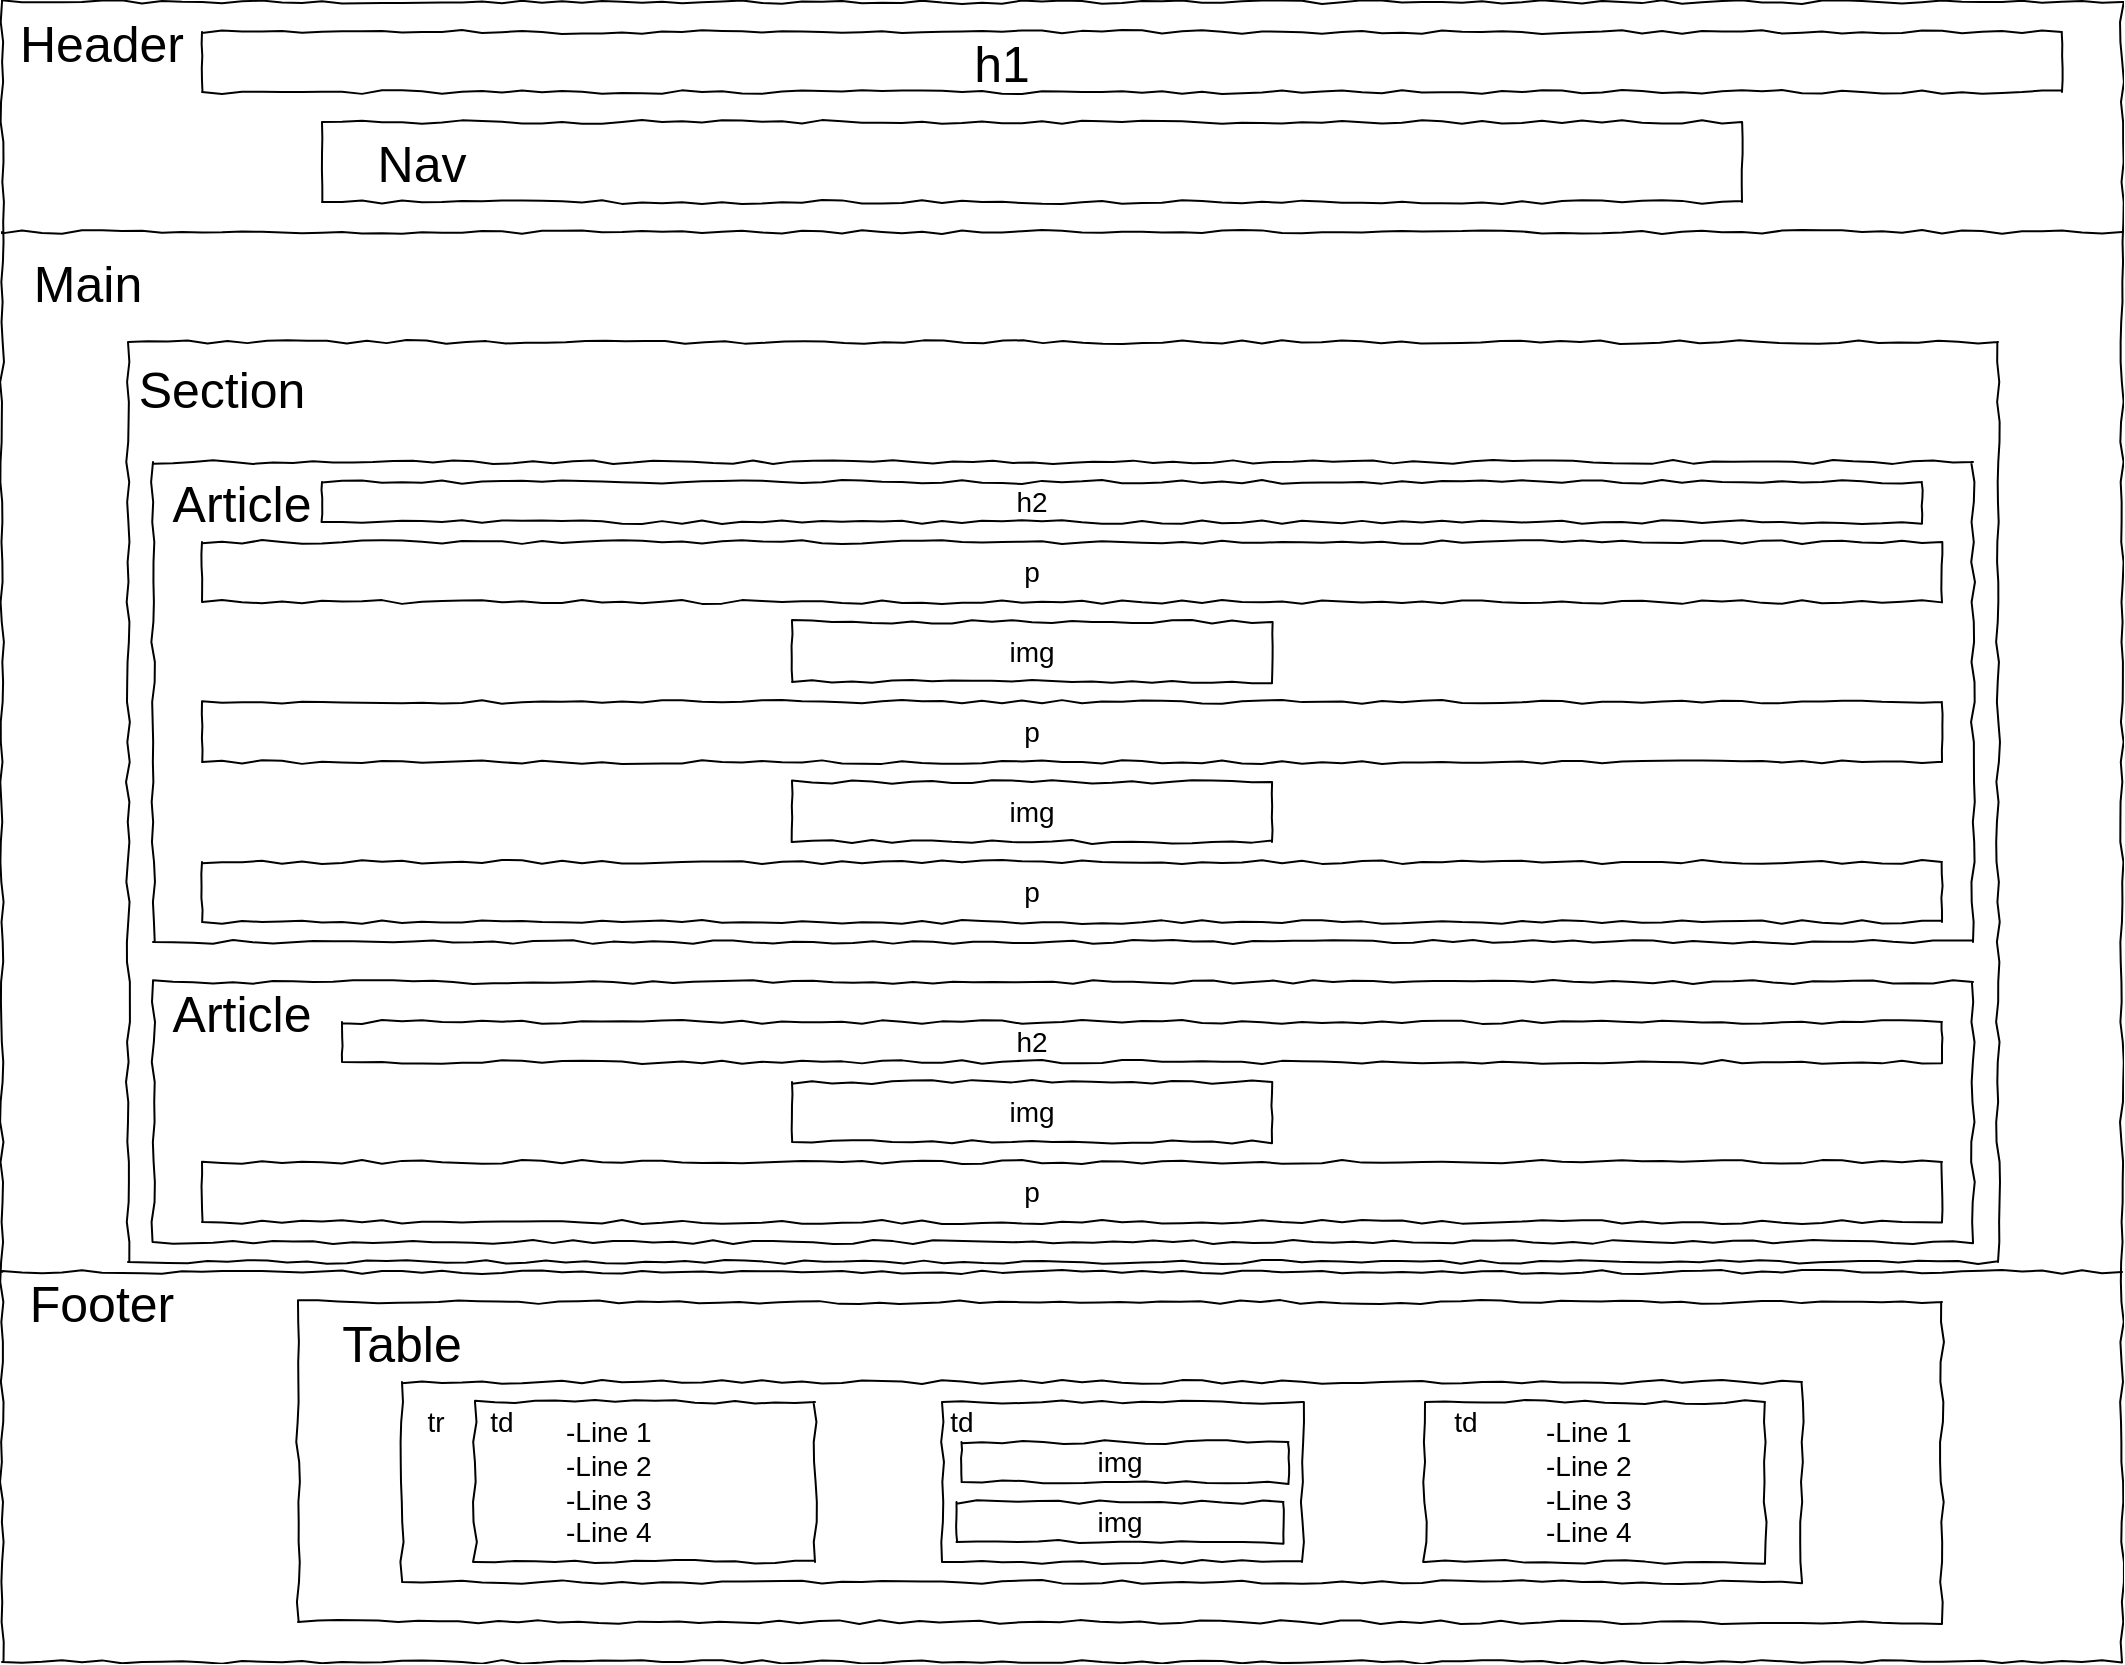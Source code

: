 <mxfile version="13.8.8" type="device"><diagram name="Page-1" id="03018318-947c-dd8e-b7a3-06fadd420f32"><mxGraphModel dx="1673" dy="898" grid="1" gridSize="10" guides="1" tooltips="1" connect="1" arrows="1" fold="1" page="1" pageScale="1" pageWidth="1100" pageHeight="850" background="#ffffff" math="0" shadow="0"><root><mxCell id="0"/><mxCell id="1" parent="0"/><mxCell id="IN-h6vtjhI4JrwCYyS2N-95" value="" style="whiteSpace=wrap;html=1;rounded=0;shadow=0;labelBackgroundColor=none;strokeWidth=1;fillColor=none;fontFamily=Verdana;fontSize=12;align=center;verticalAlign=top;spacing=10;comic=1;" vertex="1" parent="1"><mxGeometry x="490" y="710" width="180" height="80" as="geometry"/></mxCell><mxCell id="677b7b8949515195-1" value="" style="whiteSpace=wrap;html=1;rounded=0;shadow=0;labelBackgroundColor=none;strokeColor=#000000;strokeWidth=1;fillColor=none;fontFamily=Verdana;fontSize=12;fontColor=#000000;align=center;comic=1;" parent="1" vertex="1"><mxGeometry x="20" y="10" width="1060" height="830" as="geometry"/></mxCell><mxCell id="IN-h6vtjhI4JrwCYyS2N-55" value="" style="whiteSpace=wrap;html=1;rounded=0;shadow=0;labelBackgroundColor=none;strokeWidth=1;fillColor=none;fontFamily=Verdana;fontSize=12;align=center;verticalAlign=top;spacing=10;comic=1;" vertex="1" parent="1"><mxGeometry x="168" y="660" width="822" height="160" as="geometry"/></mxCell><mxCell id="IN-h6vtjhI4JrwCYyS2N-65" value="" style="whiteSpace=wrap;html=1;rounded=0;shadow=0;labelBackgroundColor=none;strokeWidth=1;fillColor=none;fontFamily=Verdana;fontSize=12;align=center;verticalAlign=top;spacing=10;comic=1;" vertex="1" parent="1"><mxGeometry x="220" y="700" width="700" height="100" as="geometry"/></mxCell><mxCell id="IN-h6vtjhI4JrwCYyS2N-27" value="" style="whiteSpace=wrap;html=1;rounded=0;shadow=0;labelBackgroundColor=none;strokeWidth=1;fillColor=none;fontFamily=Verdana;fontSize=12;align=center;verticalAlign=top;spacing=10;comic=1;" vertex="1" parent="1"><mxGeometry x="83" y="180" width="935" height="460" as="geometry"/></mxCell><mxCell id="677b7b8949515195-9" value="" style="line;strokeWidth=1;html=1;rounded=0;shadow=0;labelBackgroundColor=none;fillColor=none;fontFamily=Verdana;fontSize=14;fontColor=#000000;align=center;comic=1;" parent="1" vertex="1"><mxGeometry x="20" y="120" width="1060" height="10" as="geometry"/></mxCell><mxCell id="677b7b8949515195-15" value="" style="whiteSpace=wrap;html=1;rounded=0;shadow=0;labelBackgroundColor=none;strokeWidth=1;fillColor=none;fontFamily=Verdana;fontSize=12;align=center;verticalAlign=top;spacing=10;comic=1;" parent="1" vertex="1"><mxGeometry x="180" y="70" width="710" height="40" as="geometry"/></mxCell><mxCell id="IN-h6vtjhI4JrwCYyS2N-5" value="" style="whiteSpace=wrap;html=1;rounded=0;shadow=0;labelBackgroundColor=none;strokeWidth=1;fillColor=none;fontFamily=Verdana;fontSize=12;align=center;verticalAlign=top;spacing=10;comic=1;" vertex="1" parent="1"><mxGeometry x="95.5" y="240" width="910" height="240" as="geometry"/></mxCell><mxCell id="IN-h6vtjhI4JrwCYyS2N-24" value="Header" style="text;html=1;strokeColor=none;fillColor=none;align=center;verticalAlign=middle;whiteSpace=wrap;rounded=0;fontSize=25;" vertex="1" parent="1"><mxGeometry x="50" y="20" width="40" height="20" as="geometry"/></mxCell><mxCell id="IN-h6vtjhI4JrwCYyS2N-28" value="Nav" style="text;html=1;strokeColor=none;fillColor=none;align=center;verticalAlign=middle;whiteSpace=wrap;rounded=0;fontSize=25;" vertex="1" parent="1"><mxGeometry x="210" y="80" width="40" height="20" as="geometry"/></mxCell><mxCell id="IN-h6vtjhI4JrwCYyS2N-29" value="h1" style="text;html=1;strokeColor=none;fillColor=none;align=center;verticalAlign=middle;whiteSpace=wrap;rounded=0;fontSize=25;" vertex="1" parent="1"><mxGeometry x="500" y="30" width="40" height="20" as="geometry"/></mxCell><mxCell id="IN-h6vtjhI4JrwCYyS2N-31" value="" style="whiteSpace=wrap;html=1;rounded=0;shadow=0;labelBackgroundColor=none;strokeWidth=1;fillColor=none;fontFamily=Verdana;fontSize=12;align=center;verticalAlign=top;spacing=10;comic=1;" vertex="1" parent="1"><mxGeometry x="95.5" y="500" width="910" height="130" as="geometry"/></mxCell><mxCell id="IN-h6vtjhI4JrwCYyS2N-32" value="Main" style="text;html=1;strokeColor=none;fillColor=none;align=center;verticalAlign=middle;whiteSpace=wrap;rounded=0;fontSize=25;" vertex="1" parent="1"><mxGeometry x="43" y="140" width="40" height="20" as="geometry"/></mxCell><mxCell id="IN-h6vtjhI4JrwCYyS2N-33" value="Section" style="text;html=1;strokeColor=none;fillColor=none;align=center;verticalAlign=middle;whiteSpace=wrap;rounded=0;fontSize=25;" vertex="1" parent="1"><mxGeometry x="110" y="193" width="40" height="20" as="geometry"/></mxCell><mxCell id="IN-h6vtjhI4JrwCYyS2N-34" value="Article" style="text;html=1;strokeColor=none;fillColor=none;align=center;verticalAlign=middle;whiteSpace=wrap;rounded=0;fontSize=25;" vertex="1" parent="1"><mxGeometry x="120" y="250" width="40" height="20" as="geometry"/></mxCell><mxCell id="IN-h6vtjhI4JrwCYyS2N-35" value="Article" style="text;html=1;strokeColor=none;fillColor=none;align=center;verticalAlign=middle;whiteSpace=wrap;rounded=0;fontSize=25;" vertex="1" parent="1"><mxGeometry x="120" y="505" width="40" height="20" as="geometry"/></mxCell><mxCell id="IN-h6vtjhI4JrwCYyS2N-38" value="" style="whiteSpace=wrap;html=1;rounded=0;shadow=0;labelBackgroundColor=none;strokeWidth=1;fillColor=none;fontFamily=Verdana;fontSize=12;align=center;verticalAlign=top;spacing=10;comic=1;" vertex="1" parent="1"><mxGeometry x="180" y="250" width="800" height="20" as="geometry"/></mxCell><mxCell id="IN-h6vtjhI4JrwCYyS2N-39" value="h2" style="text;html=1;strokeColor=none;fillColor=none;align=center;verticalAlign=middle;whiteSpace=wrap;rounded=0;fontSize=14;" vertex="1" parent="1"><mxGeometry x="515" y="250" width="40" height="20" as="geometry"/></mxCell><mxCell id="IN-h6vtjhI4JrwCYyS2N-40" value="" style="whiteSpace=wrap;html=1;rounded=0;shadow=0;labelBackgroundColor=none;strokeWidth=1;fillColor=none;fontFamily=Verdana;fontSize=12;align=center;verticalAlign=top;spacing=10;comic=1;" vertex="1" parent="1"><mxGeometry x="120" y="280" width="870" height="30" as="geometry"/></mxCell><mxCell id="IN-h6vtjhI4JrwCYyS2N-42" value="p" style="text;html=1;strokeColor=none;fillColor=none;align=center;verticalAlign=middle;whiteSpace=wrap;rounded=0;fontSize=14;" vertex="1" parent="1"><mxGeometry x="515" y="285" width="40" height="20" as="geometry"/></mxCell><mxCell id="IN-h6vtjhI4JrwCYyS2N-43" value="" style="whiteSpace=wrap;html=1;rounded=0;shadow=0;labelBackgroundColor=none;strokeWidth=1;fillColor=none;fontFamily=Verdana;fontSize=12;align=center;verticalAlign=top;spacing=10;comic=1;" vertex="1" parent="1"><mxGeometry x="415" y="320" width="240" height="30" as="geometry"/></mxCell><mxCell id="IN-h6vtjhI4JrwCYyS2N-44" value="img" style="text;html=1;strokeColor=none;fillColor=none;align=center;verticalAlign=middle;whiteSpace=wrap;rounded=0;fontSize=14;" vertex="1" parent="1"><mxGeometry x="515" y="325" width="40" height="20" as="geometry"/></mxCell><mxCell id="IN-h6vtjhI4JrwCYyS2N-45" value="" style="whiteSpace=wrap;html=1;rounded=0;shadow=0;labelBackgroundColor=none;strokeWidth=1;fillColor=none;fontFamily=Verdana;fontSize=12;align=center;verticalAlign=top;spacing=10;comic=1;" vertex="1" parent="1"><mxGeometry x="120" y="360" width="870" height="30" as="geometry"/></mxCell><mxCell id="IN-h6vtjhI4JrwCYyS2N-46" value="p" style="text;html=1;strokeColor=none;fillColor=none;align=center;verticalAlign=middle;whiteSpace=wrap;rounded=0;fontSize=14;" vertex="1" parent="1"><mxGeometry x="515" y="365" width="40" height="20" as="geometry"/></mxCell><mxCell id="IN-h6vtjhI4JrwCYyS2N-47" value="" style="whiteSpace=wrap;html=1;rounded=0;shadow=0;labelBackgroundColor=none;strokeWidth=1;fillColor=none;fontFamily=Verdana;fontSize=12;align=center;verticalAlign=top;spacing=10;comic=1;" vertex="1" parent="1"><mxGeometry x="190" y="520" width="800" height="20" as="geometry"/></mxCell><mxCell id="IN-h6vtjhI4JrwCYyS2N-48" value="" style="whiteSpace=wrap;html=1;rounded=0;shadow=0;labelBackgroundColor=none;strokeWidth=1;fillColor=none;fontFamily=Verdana;fontSize=12;align=center;verticalAlign=top;spacing=10;comic=1;" vertex="1" parent="1"><mxGeometry x="415" y="550" width="240" height="30" as="geometry"/></mxCell><mxCell id="IN-h6vtjhI4JrwCYyS2N-49" value="img" style="text;html=1;strokeColor=none;fillColor=none;align=center;verticalAlign=middle;whiteSpace=wrap;rounded=0;fontSize=14;" vertex="1" parent="1"><mxGeometry x="515" y="555" width="40" height="20" as="geometry"/></mxCell><mxCell id="IN-h6vtjhI4JrwCYyS2N-50" value="h2" style="text;html=1;strokeColor=none;fillColor=none;align=center;verticalAlign=middle;whiteSpace=wrap;rounded=0;fontSize=14;" vertex="1" parent="1"><mxGeometry x="515" y="520" width="40" height="20" as="geometry"/></mxCell><mxCell id="IN-h6vtjhI4JrwCYyS2N-51" value="" style="whiteSpace=wrap;html=1;rounded=0;shadow=0;labelBackgroundColor=none;strokeWidth=1;fillColor=none;fontFamily=Verdana;fontSize=12;align=center;verticalAlign=top;spacing=10;comic=1;" vertex="1" parent="1"><mxGeometry x="120" y="590" width="870" height="30" as="geometry"/></mxCell><mxCell id="IN-h6vtjhI4JrwCYyS2N-52" value="p" style="text;html=1;strokeColor=none;fillColor=none;align=center;verticalAlign=middle;whiteSpace=wrap;rounded=0;fontSize=14;" vertex="1" parent="1"><mxGeometry x="515" y="595" width="40" height="20" as="geometry"/></mxCell><mxCell id="IN-h6vtjhI4JrwCYyS2N-53" value="" style="line;strokeWidth=1;html=1;rounded=0;shadow=0;labelBackgroundColor=none;fillColor=none;fontFamily=Verdana;fontSize=14;fontColor=#000000;align=center;comic=1;" vertex="1" parent="1"><mxGeometry x="20" y="640" width="1060" height="10" as="geometry"/></mxCell><mxCell id="IN-h6vtjhI4JrwCYyS2N-54" value="Footer" style="text;html=1;strokeColor=none;fillColor=none;align=center;verticalAlign=middle;whiteSpace=wrap;rounded=0;fontSize=25;" vertex="1" parent="1"><mxGeometry x="50" y="650" width="40" height="20" as="geometry"/></mxCell><mxCell id="IN-h6vtjhI4JrwCYyS2N-56" value="" style="whiteSpace=wrap;html=1;rounded=0;shadow=0;labelBackgroundColor=none;strokeWidth=1;fillColor=none;fontFamily=Verdana;fontSize=12;align=center;verticalAlign=top;spacing=10;comic=1;" vertex="1" parent="1"><mxGeometry x="256.5" y="710" width="170" height="80" as="geometry"/></mxCell><mxCell id="IN-h6vtjhI4JrwCYyS2N-57" value="" style="whiteSpace=wrap;html=1;rounded=0;shadow=0;labelBackgroundColor=none;strokeWidth=1;fillColor=none;fontFamily=Verdana;fontSize=12;align=center;verticalAlign=top;spacing=10;comic=1;" vertex="1" parent="1"><mxGeometry x="499.75" y="730" width="163.5" height="20" as="geometry"/></mxCell><mxCell id="IN-h6vtjhI4JrwCYyS2N-58" value="" style="whiteSpace=wrap;html=1;rounded=0;shadow=0;labelBackgroundColor=none;strokeWidth=1;fillColor=none;fontFamily=Verdana;fontSize=12;align=center;verticalAlign=top;spacing=10;comic=1;" vertex="1" parent="1"><mxGeometry x="731.5" y="710" width="170" height="80" as="geometry"/></mxCell><mxCell id="IN-h6vtjhI4JrwCYyS2N-59" value="Table" style="text;html=1;strokeColor=none;fillColor=none;align=center;verticalAlign=middle;whiteSpace=wrap;rounded=0;fontSize=25;" vertex="1" parent="1"><mxGeometry x="200" y="670" width="40" height="20" as="geometry"/></mxCell><mxCell id="IN-h6vtjhI4JrwCYyS2N-61" value="td" style="text;html=1;strokeColor=none;fillColor=none;align=center;verticalAlign=middle;whiteSpace=wrap;rounded=0;fontSize=14;" vertex="1" parent="1"><mxGeometry x="250" y="710" width="40" height="20" as="geometry"/></mxCell><mxCell id="IN-h6vtjhI4JrwCYyS2N-62" value="img" style="text;html=1;strokeColor=none;fillColor=none;align=center;verticalAlign=middle;whiteSpace=wrap;rounded=0;fontSize=14;" vertex="1" parent="1"><mxGeometry x="559" y="730" width="40" height="20" as="geometry"/></mxCell><mxCell id="IN-h6vtjhI4JrwCYyS2N-63" value="td" style="text;html=1;strokeColor=none;fillColor=none;align=center;verticalAlign=middle;whiteSpace=wrap;rounded=0;fontSize=14;" vertex="1" parent="1"><mxGeometry x="731.5" y="710" width="40" height="20" as="geometry"/></mxCell><mxCell id="IN-h6vtjhI4JrwCYyS2N-69" value="tr" style="text;html=1;strokeColor=none;fillColor=none;align=center;verticalAlign=middle;whiteSpace=wrap;rounded=0;fontSize=14;" vertex="1" parent="1"><mxGeometry x="216.5" y="710" width="40" height="20" as="geometry"/></mxCell><mxCell id="IN-h6vtjhI4JrwCYyS2N-87" value="" style="whiteSpace=wrap;html=1;rounded=0;shadow=0;labelBackgroundColor=none;strokeWidth=1;fillColor=none;fontFamily=Verdana;fontSize=12;align=center;verticalAlign=top;spacing=10;comic=1;" vertex="1" parent="1"><mxGeometry x="415" y="400" width="240" height="30" as="geometry"/></mxCell><mxCell id="IN-h6vtjhI4JrwCYyS2N-88" value="img" style="text;html=1;strokeColor=none;fillColor=none;align=center;verticalAlign=middle;whiteSpace=wrap;rounded=0;fontSize=14;" vertex="1" parent="1"><mxGeometry x="515" y="405" width="40" height="20" as="geometry"/></mxCell><mxCell id="IN-h6vtjhI4JrwCYyS2N-90" value="" style="whiteSpace=wrap;html=1;rounded=0;shadow=0;labelBackgroundColor=none;strokeWidth=1;fillColor=none;fontFamily=Verdana;fontSize=12;align=center;verticalAlign=top;spacing=10;comic=1;" vertex="1" parent="1"><mxGeometry x="120" y="440" width="870" height="30" as="geometry"/></mxCell><mxCell id="IN-h6vtjhI4JrwCYyS2N-91" value="p" style="text;html=1;strokeColor=none;fillColor=none;align=center;verticalAlign=middle;whiteSpace=wrap;rounded=0;fontSize=14;" vertex="1" parent="1"><mxGeometry x="515" y="445" width="40" height="20" as="geometry"/></mxCell><mxCell id="IN-h6vtjhI4JrwCYyS2N-92" value="" style="whiteSpace=wrap;html=1;rounded=0;shadow=0;labelBackgroundColor=none;strokeWidth=1;fillColor=none;fontFamily=Verdana;fontSize=12;align=center;verticalAlign=top;spacing=10;comic=1;" vertex="1" parent="1"><mxGeometry x="497.25" y="760" width="163.5" height="20" as="geometry"/></mxCell><mxCell id="IN-h6vtjhI4JrwCYyS2N-93" value="img" style="text;html=1;strokeColor=none;fillColor=none;align=center;verticalAlign=middle;whiteSpace=wrap;rounded=0;fontSize=14;" vertex="1" parent="1"><mxGeometry x="559" y="760" width="40" height="20" as="geometry"/></mxCell><mxCell id="IN-h6vtjhI4JrwCYyS2N-96" value="td" style="text;html=1;strokeColor=none;fillColor=none;align=center;verticalAlign=middle;whiteSpace=wrap;rounded=0;fontSize=14;" vertex="1" parent="1"><mxGeometry x="480" y="710" width="40" height="20" as="geometry"/></mxCell><mxCell id="IN-h6vtjhI4JrwCYyS2N-97" value="-Line 1&#xA;-Line 2&#xA;-Line 3&#xA;-Line 4" style="strokeWidth=1;shadow=0;dashed=0;align=center;html=1;shape=mxgraph.mockup.text.bulletedList;textColor=#666666;mainText=,,,,;textSize=17;bulletStyle=none;strokeColor=none;fillColor=none;align=left;verticalAlign=top;fontSize=14;" vertex="1" parent="1"><mxGeometry x="300" y="710" width="83" height="90" as="geometry"/></mxCell><mxCell id="IN-h6vtjhI4JrwCYyS2N-98" value="-Line 1&#xA;-Line 2&#xA;-Line 3&#xA;-Line 4" style="strokeWidth=1;shadow=0;dashed=0;align=center;html=1;shape=mxgraph.mockup.text.bulletedList;textColor=#666666;mainText=,,,,;textSize=17;bulletStyle=none;strokeColor=none;fillColor=none;align=left;verticalAlign=top;fontSize=14;" vertex="1" parent="1"><mxGeometry x="790" y="710" width="83" height="90" as="geometry"/></mxCell><mxCell id="IN-h6vtjhI4JrwCYyS2N-99" value="" style="whiteSpace=wrap;html=1;rounded=0;shadow=0;labelBackgroundColor=none;strokeWidth=1;fillColor=none;fontFamily=Verdana;fontSize=12;align=center;verticalAlign=top;spacing=10;comic=1;" vertex="1" parent="1"><mxGeometry x="120" y="25" width="930" height="30" as="geometry"/></mxCell></root></mxGraphModel></diagram></mxfile>